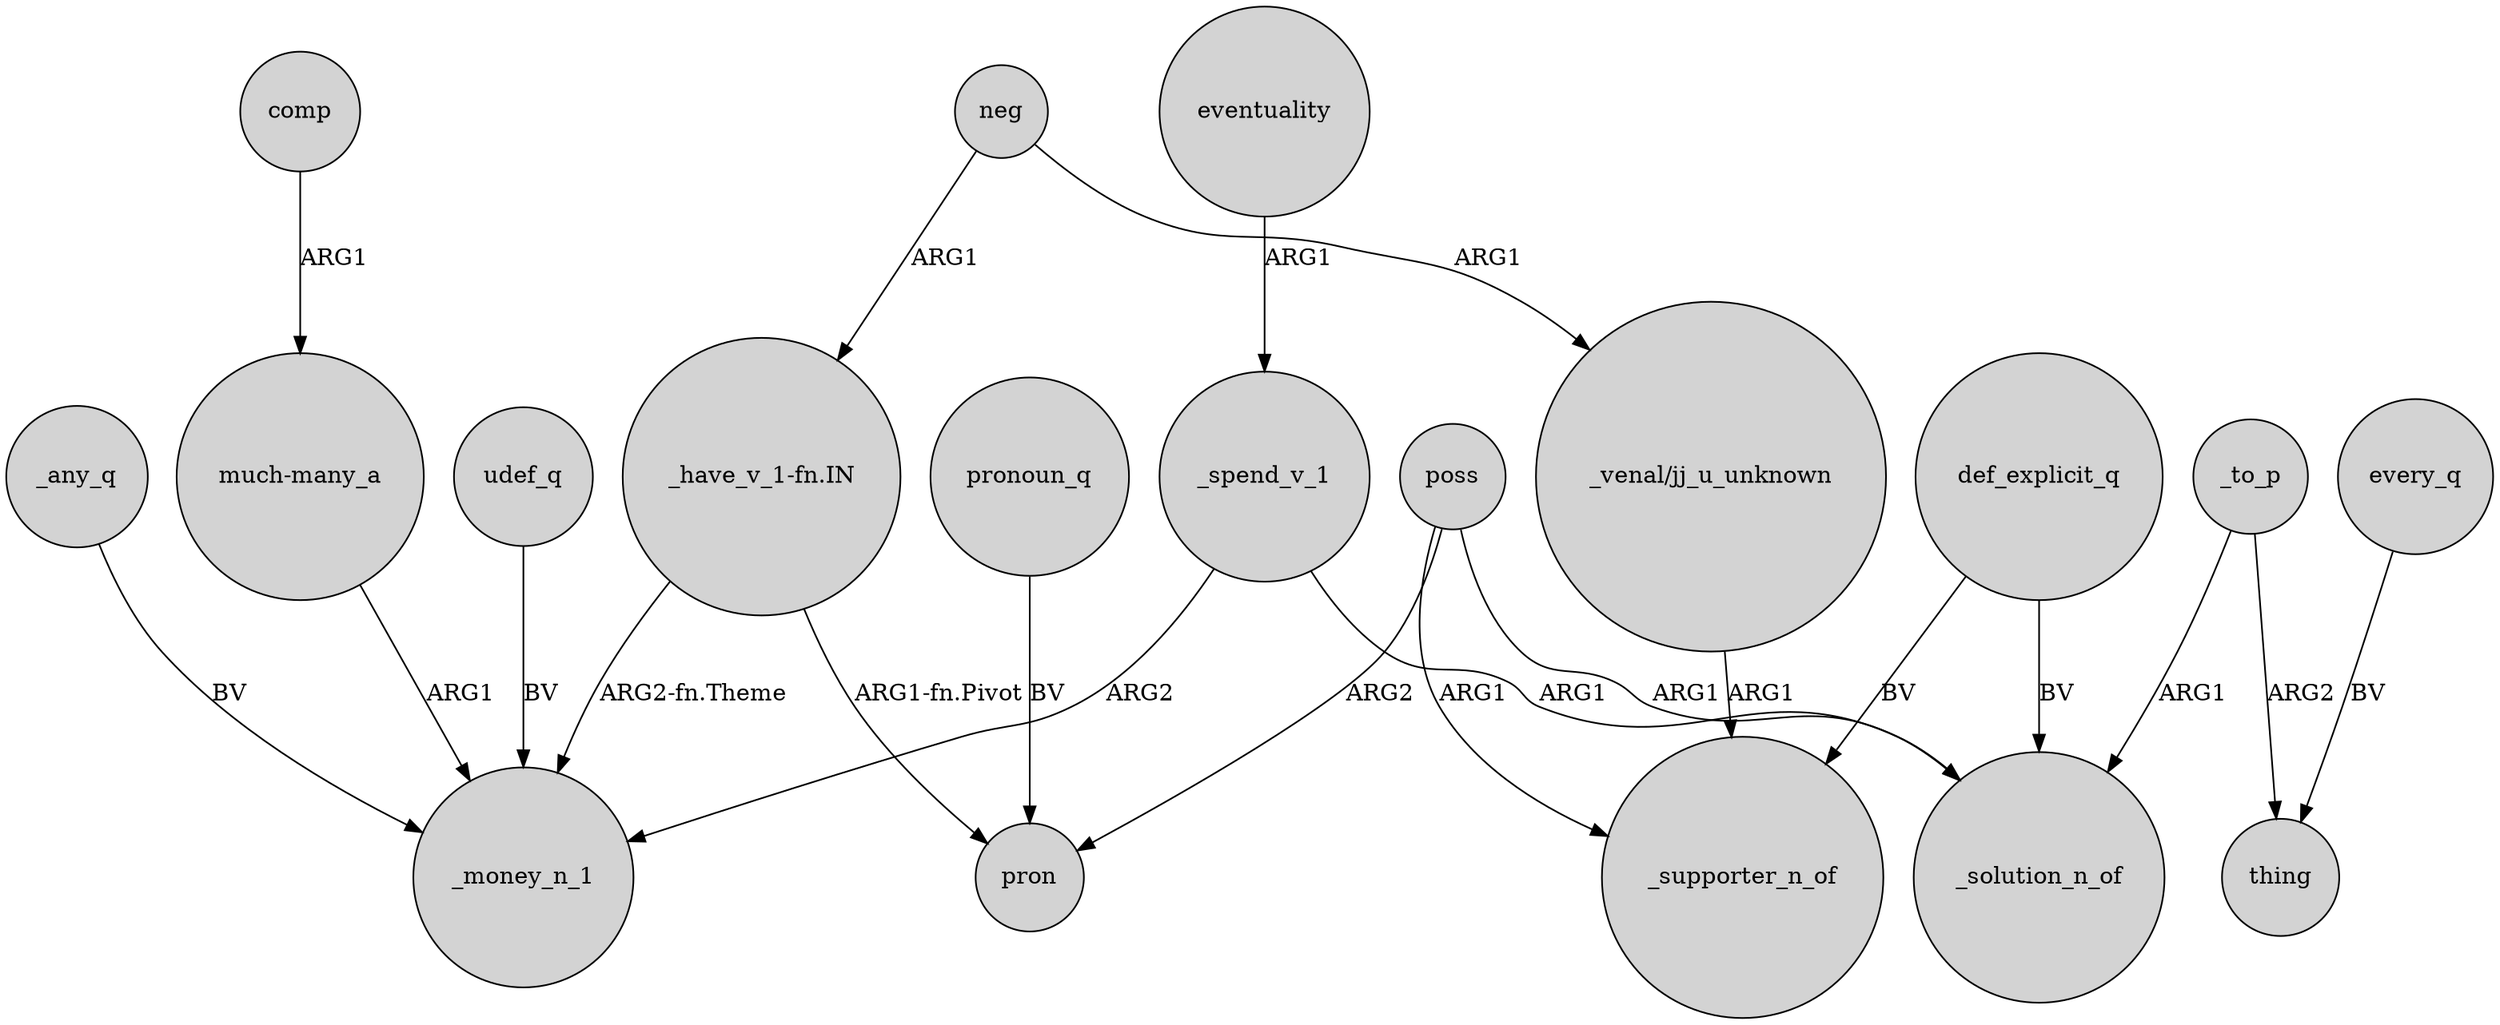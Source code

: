 digraph {
	node [shape=circle style=filled]
	_spend_v_1 -> _money_n_1 [label=ARG2]
	poss -> _supporter_n_of [label=ARG1]
	udef_q -> _money_n_1 [label=BV]
	poss -> pron [label=ARG2]
	neg -> "_have_v_1-fn.IN" [label=ARG1]
	_spend_v_1 -> _solution_n_of [label=ARG1]
	every_q -> thing [label=BV]
	def_explicit_q -> _solution_n_of [label=BV]
	_any_q -> _money_n_1 [label=BV]
	_to_p -> _solution_n_of [label=ARG1]
	"_have_v_1-fn.IN" -> pron [label="ARG1-fn.Pivot"]
	neg -> "_venal/jj_u_unknown" [label=ARG1]
	pronoun_q -> pron [label=BV]
	"much-many_a" -> _money_n_1 [label=ARG1]
	eventuality -> _spend_v_1 [label=ARG1]
	"_venal/jj_u_unknown" -> _supporter_n_of [label=ARG1]
	comp -> "much-many_a" [label=ARG1]
	def_explicit_q -> _supporter_n_of [label=BV]
	_to_p -> thing [label=ARG2]
	"_have_v_1-fn.IN" -> _money_n_1 [label="ARG2-fn.Theme"]
	poss -> _solution_n_of [label=ARG1]
}
